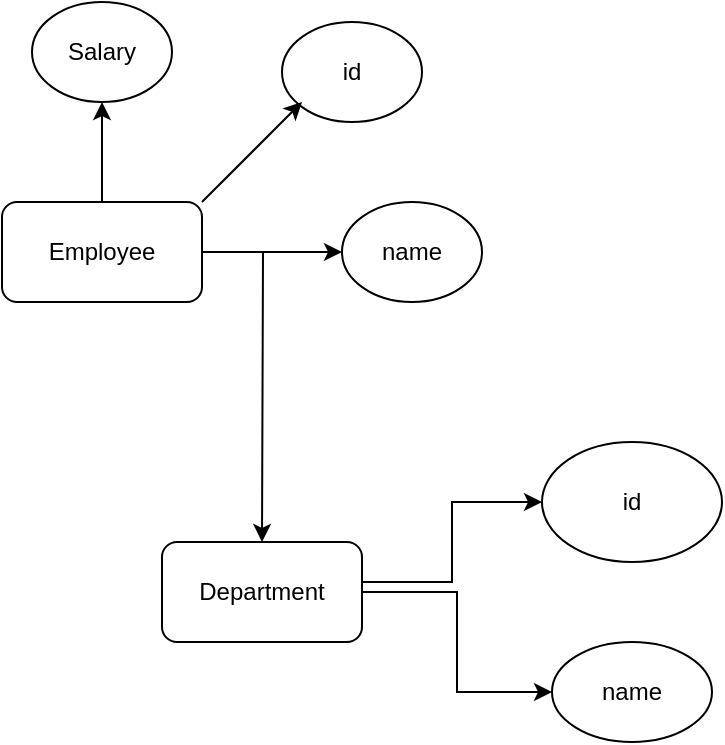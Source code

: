 <mxfile version="20.6.0" type="device"><diagram id="ZPOczRbbKIwrvQJZtE75" name="Page-1"><mxGraphModel dx="868" dy="476" grid="1" gridSize="10" guides="1" tooltips="1" connect="1" arrows="1" fold="1" page="1" pageScale="1" pageWidth="827" pageHeight="1169" math="0" shadow="0"><root><mxCell id="0"/><mxCell id="1" parent="0"/><mxCell id="YPMr96EHQrdZkOvxur8L-10" style="edgeStyle=orthogonalEdgeStyle;rounded=0;orthogonalLoop=1;jettySize=auto;html=1;" edge="1" parent="1" source="YPMr96EHQrdZkOvxur8L-1"><mxGeometry relative="1" as="geometry"><mxPoint x="280" y="165" as="targetPoint"/></mxGeometry></mxCell><mxCell id="YPMr96EHQrdZkOvxur8L-13" style="edgeStyle=orthogonalEdgeStyle;rounded=0;orthogonalLoop=1;jettySize=auto;html=1;" edge="1" parent="1" source="YPMr96EHQrdZkOvxur8L-1"><mxGeometry relative="1" as="geometry"><mxPoint x="240" y="310" as="targetPoint"/></mxGeometry></mxCell><mxCell id="YPMr96EHQrdZkOvxur8L-16" style="edgeStyle=orthogonalEdgeStyle;rounded=0;orthogonalLoop=1;jettySize=auto;html=1;entryX=0.5;entryY=1;entryDx=0;entryDy=0;" edge="1" parent="1" source="YPMr96EHQrdZkOvxur8L-1" target="YPMr96EHQrdZkOvxur8L-6"><mxGeometry relative="1" as="geometry"><mxPoint x="160" y="115" as="targetPoint"/></mxGeometry></mxCell><mxCell id="YPMr96EHQrdZkOvxur8L-1" value="Employee" style="rounded=1;whiteSpace=wrap;html=1;" vertex="1" parent="1"><mxGeometry x="110" y="140" width="100" height="50" as="geometry"/></mxCell><mxCell id="YPMr96EHQrdZkOvxur8L-18" style="edgeStyle=orthogonalEdgeStyle;rounded=0;orthogonalLoop=1;jettySize=auto;html=1;" edge="1" parent="1" source="YPMr96EHQrdZkOvxur8L-3" target="YPMr96EHQrdZkOvxur8L-7"><mxGeometry relative="1" as="geometry"><Array as="points"><mxPoint x="335" y="330"/><mxPoint x="335" y="290"/></Array></mxGeometry></mxCell><mxCell id="YPMr96EHQrdZkOvxur8L-19" style="edgeStyle=orthogonalEdgeStyle;rounded=0;orthogonalLoop=1;jettySize=auto;html=1;entryX=0;entryY=0.5;entryDx=0;entryDy=0;" edge="1" parent="1" source="YPMr96EHQrdZkOvxur8L-3" target="YPMr96EHQrdZkOvxur8L-8"><mxGeometry relative="1" as="geometry"/></mxCell><mxCell id="YPMr96EHQrdZkOvxur8L-3" value="Department&lt;br&gt;" style="rounded=1;whiteSpace=wrap;html=1;" vertex="1" parent="1"><mxGeometry x="190" y="310" width="100" height="50" as="geometry"/></mxCell><mxCell id="YPMr96EHQrdZkOvxur8L-4" value="id" style="ellipse;whiteSpace=wrap;html=1;" vertex="1" parent="1"><mxGeometry x="250" y="50" width="70" height="50" as="geometry"/></mxCell><mxCell id="YPMr96EHQrdZkOvxur8L-5" value="name" style="ellipse;whiteSpace=wrap;html=1;" vertex="1" parent="1"><mxGeometry x="280" y="140" width="70" height="50" as="geometry"/></mxCell><mxCell id="YPMr96EHQrdZkOvxur8L-6" value="Salary" style="ellipse;whiteSpace=wrap;html=1;" vertex="1" parent="1"><mxGeometry x="125" y="40" width="70" height="50" as="geometry"/></mxCell><mxCell id="YPMr96EHQrdZkOvxur8L-7" value="id" style="ellipse;whiteSpace=wrap;html=1;" vertex="1" parent="1"><mxGeometry x="380" y="260" width="90" height="60" as="geometry"/></mxCell><mxCell id="YPMr96EHQrdZkOvxur8L-8" value="name" style="ellipse;whiteSpace=wrap;html=1;" vertex="1" parent="1"><mxGeometry x="385" y="360" width="80" height="50" as="geometry"/></mxCell><mxCell id="YPMr96EHQrdZkOvxur8L-17" value="" style="endArrow=classic;html=1;rounded=0;" edge="1" parent="1"><mxGeometry width="50" height="50" relative="1" as="geometry"><mxPoint x="210" y="140" as="sourcePoint"/><mxPoint x="260" y="90" as="targetPoint"/></mxGeometry></mxCell></root></mxGraphModel></diagram></mxfile>